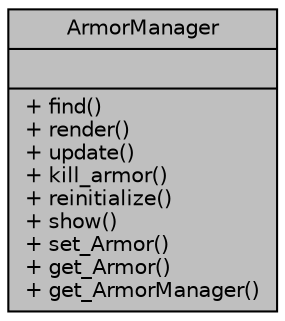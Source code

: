 digraph "ArmorManager"
{
 // INTERACTIVE_SVG=YES
  bgcolor="transparent";
  edge [fontname="Helvetica",fontsize="10",labelfontname="Helvetica",labelfontsize="10"];
  node [fontname="Helvetica",fontsize="10",shape=record];
  Node1 [label="{ArmorManager\n||+ find()\l+ render()\l+ update()\l+ kill_armor()\l+ reinitialize()\l+ show()\l+ set_Armor()\l+ get_Armor()\l+ get_ArmorManager()\l}",height=0.2,width=0.4,color="black", fillcolor="grey75", style="filled" fontcolor="black"];
}
